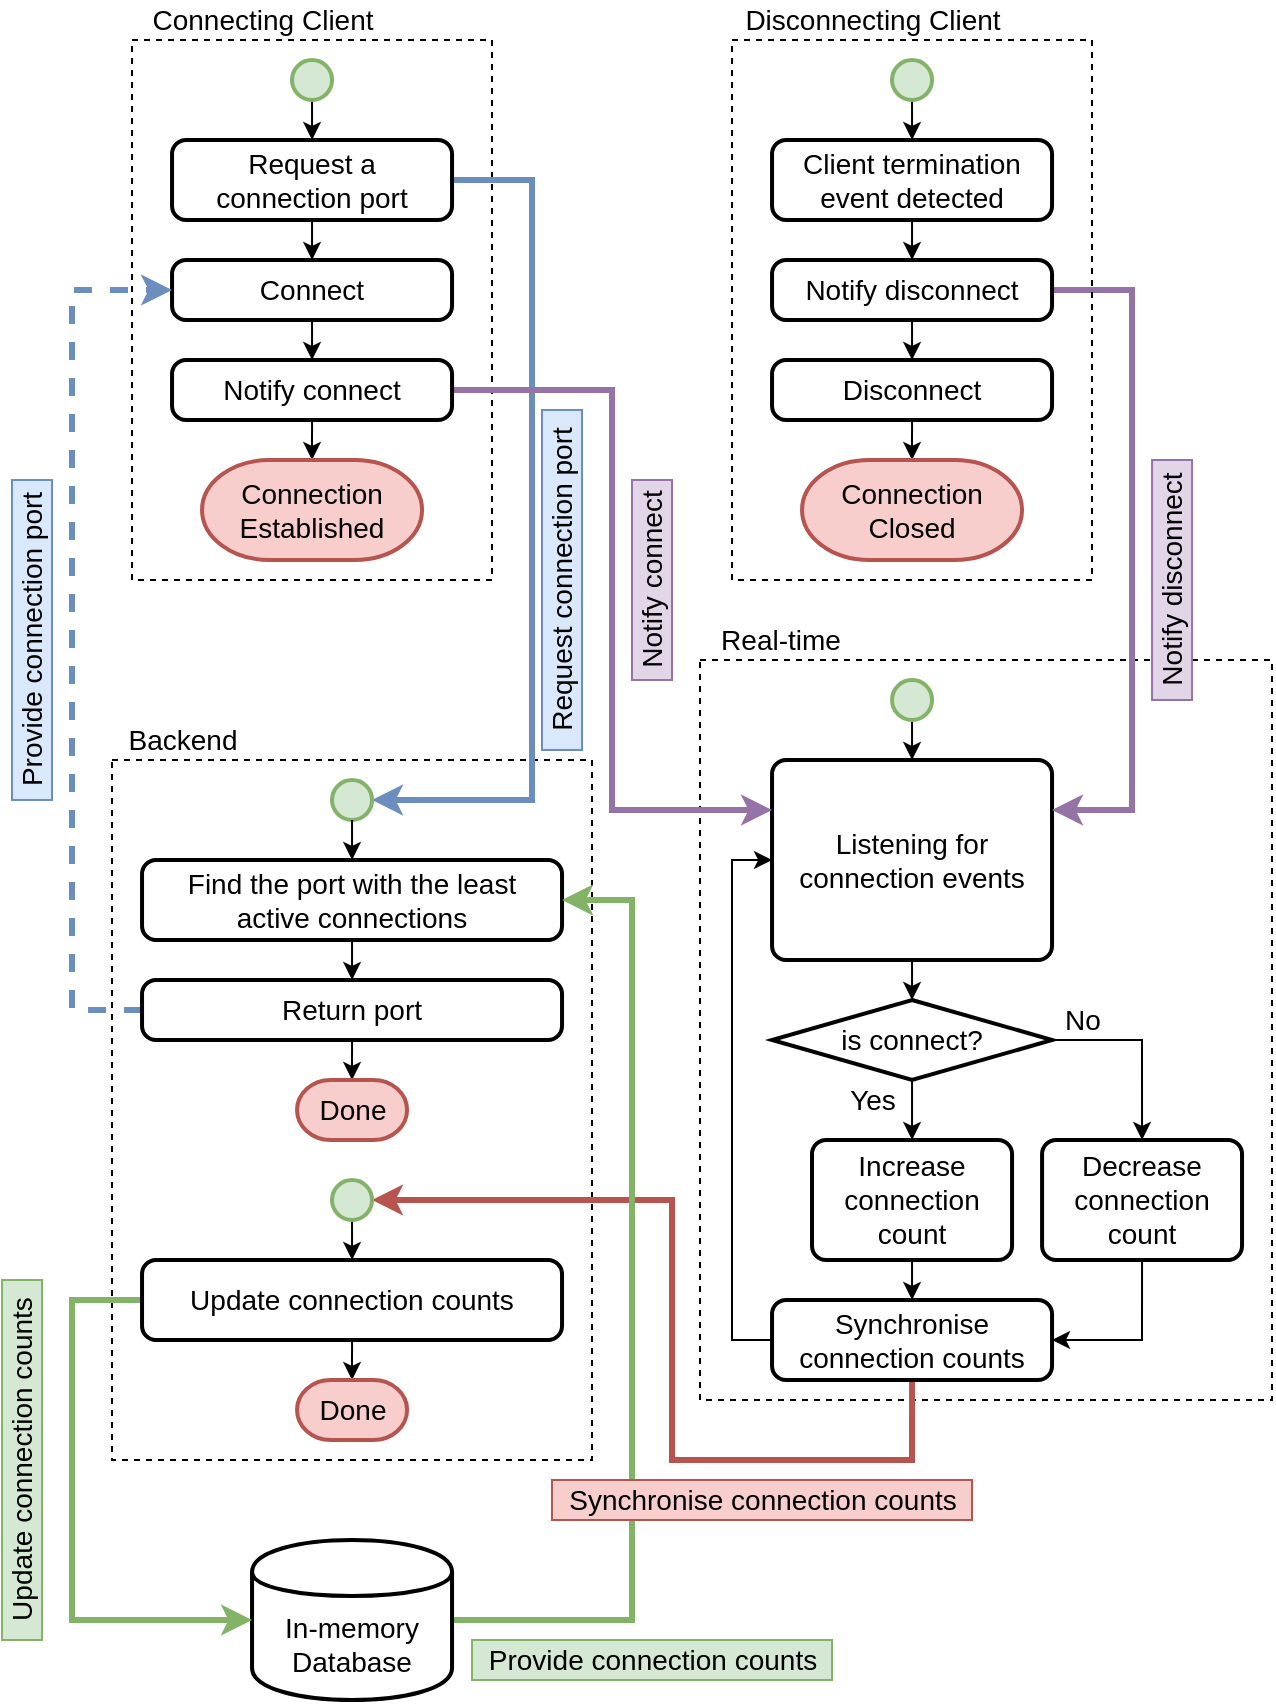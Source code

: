 <mxfile version="12.9.3" type="device"><diagram id="kqiSBvhZE7V_4Fic_YX7" name="Page-1"><mxGraphModel dx="1086" dy="2135" grid="1" gridSize="10" guides="1" tooltips="1" connect="1" arrows="1" fold="1" page="1" pageScale="1" pageWidth="827" pageHeight="1169" math="0" shadow="0"><root><mxCell id="0"/><mxCell id="1" parent="0"/><mxCell id="kX_2l3YVpSqptGHRH_Qd-7" value="" style="rounded=0;whiteSpace=wrap;html=1;strokeWidth=1;fillColor=none;fontSize=14;align=center;dashed=1;strokeColor=#000000;" parent="1" vertex="1"><mxGeometry x="414" y="-780" width="286" height="370" as="geometry"/></mxCell><mxCell id="kX_2l3YVpSqptGHRH_Qd-5" value="" style="rounded=0;whiteSpace=wrap;html=1;strokeWidth=1;fillColor=none;fontSize=14;align=center;dashed=1;strokeColor=#000000;" parent="1" vertex="1"><mxGeometry x="120" y="-730" width="240" height="350" as="geometry"/></mxCell><mxCell id="kX_2l3YVpSqptGHRH_Qd-1" value="" style="rounded=0;whiteSpace=wrap;html=1;strokeWidth=1;fillColor=none;fontSize=14;align=center;dashed=1;strokeColor=#000000;" parent="1" vertex="1"><mxGeometry x="130.02" y="-1090" width="179.98" height="270" as="geometry"/></mxCell><mxCell id="I41rCA84jq2HXnN7RcFt-4" style="edgeStyle=orthogonalEdgeStyle;rounded=0;orthogonalLoop=1;jettySize=auto;html=1;exitX=0.5;exitY=1;exitDx=0;exitDy=0;exitPerimeter=0;entryX=0.5;entryY=0;entryDx=0;entryDy=0;strokeWidth=1;fontSize=14;" parent="1" source="J-NIHnJjRotaW8d785yF-7" target="J-NIHnJjRotaW8d785yF-8" edge="1"><mxGeometry relative="1" as="geometry"/></mxCell><mxCell id="J-NIHnJjRotaW8d785yF-7" value="" style="strokeWidth=2;html=1;shape=mxgraph.flowchart.start_2;whiteSpace=wrap;fillColor=#d5e8d4;strokeColor=#82b366;fontSize=14;" parent="1" vertex="1"><mxGeometry x="510.02" y="-770" width="20" height="20" as="geometry"/></mxCell><mxCell id="I41rCA84jq2HXnN7RcFt-5" style="edgeStyle=orthogonalEdgeStyle;rounded=0;orthogonalLoop=1;jettySize=auto;html=1;exitX=0.5;exitY=1;exitDx=0;exitDy=0;entryX=0.5;entryY=0;entryDx=0;entryDy=0;strokeWidth=1;fontSize=14;" parent="1" source="J-NIHnJjRotaW8d785yF-8" target="J-NIHnJjRotaW8d785yF-22" edge="1"><mxGeometry relative="1" as="geometry"/></mxCell><mxCell id="J-NIHnJjRotaW8d785yF-8" value="Listening for connection events" style="rounded=1;whiteSpace=wrap;html=1;absoluteArcSize=1;arcSize=14;strokeWidth=2;fontSize=14;" parent="1" vertex="1"><mxGeometry x="450.02" y="-730" width="140" height="100" as="geometry"/></mxCell><mxCell id="I41rCA84jq2HXnN7RcFt-6" style="edgeStyle=orthogonalEdgeStyle;rounded=0;orthogonalLoop=1;jettySize=auto;html=1;exitX=0.5;exitY=1;exitDx=0;exitDy=0;entryX=0.5;entryY=0;entryDx=0;entryDy=0;strokeWidth=1;fontSize=14;" parent="1" source="J-NIHnJjRotaW8d785yF-22" target="J-NIHnJjRotaW8d785yF-27" edge="1"><mxGeometry relative="1" as="geometry"/></mxCell><mxCell id="pXk3_1tx4LlWcuk2ucLM-67" style="edgeStyle=orthogonalEdgeStyle;rounded=0;orthogonalLoop=1;jettySize=auto;html=1;exitX=1;exitY=0.5;exitDx=0;exitDy=0;entryX=0.5;entryY=0;entryDx=0;entryDy=0;strokeWidth=1;fontSize=14;" parent="1" source="J-NIHnJjRotaW8d785yF-22" target="I41rCA84jq2HXnN7RcFt-3" edge="1"><mxGeometry relative="1" as="geometry"/></mxCell><mxCell id="J-NIHnJjRotaW8d785yF-22" value="is connect?" style="rhombus;whiteSpace=wrap;html=1;strokeWidth=2;fontSize=14;align=center;" parent="1" vertex="1"><mxGeometry x="450.02" y="-610" width="140" height="40" as="geometry"/></mxCell><mxCell id="I41rCA84jq2HXnN7RcFt-7" style="edgeStyle=orthogonalEdgeStyle;rounded=0;orthogonalLoop=1;jettySize=auto;html=1;exitX=0.5;exitY=1;exitDx=0;exitDy=0;entryX=0.5;entryY=0;entryDx=0;entryDy=0;strokeWidth=1;fontSize=14;" parent="1" source="J-NIHnJjRotaW8d785yF-27" target="I41rCA84jq2HXnN7RcFt-1" edge="1"><mxGeometry relative="1" as="geometry"/></mxCell><mxCell id="J-NIHnJjRotaW8d785yF-27" value="Increase connection count" style="rounded=1;whiteSpace=wrap;html=1;absoluteArcSize=1;arcSize=14;strokeWidth=2;fontSize=14;" parent="1" vertex="1"><mxGeometry x="470.01" y="-540" width="100.02" height="60" as="geometry"/></mxCell><mxCell id="IiG5rglLq7VDJeT8xGZI-2" style="edgeStyle=orthogonalEdgeStyle;rounded=0;orthogonalLoop=1;jettySize=auto;html=1;exitX=0;exitY=0.5;exitDx=0;exitDy=0;entryX=0;entryY=0.5;entryDx=0;entryDy=0;strokeWidth=1;fontSize=14;" parent="1" source="I41rCA84jq2HXnN7RcFt-1" target="J-NIHnJjRotaW8d785yF-8" edge="1"><mxGeometry relative="1" as="geometry"/></mxCell><mxCell id="pXk3_1tx4LlWcuk2ucLM-68" style="edgeStyle=orthogonalEdgeStyle;rounded=0;orthogonalLoop=1;jettySize=auto;html=1;exitX=0.5;exitY=1;exitDx=0;exitDy=0;entryX=1;entryY=0.5;entryDx=0;entryDy=0;entryPerimeter=0;strokeWidth=3;fontSize=14;fillColor=#f8cecc;strokeColor=#b85450;" parent="1" source="I41rCA84jq2HXnN7RcFt-1" target="pXk3_1tx4LlWcuk2ucLM-40" edge="1"><mxGeometry relative="1" as="geometry"><Array as="points"><mxPoint x="520" y="-380"/><mxPoint x="400" y="-380"/><mxPoint x="400" y="-510"/></Array></mxGeometry></mxCell><mxCell id="I41rCA84jq2HXnN7RcFt-1" value="Synchronise connection counts" style="rounded=1;whiteSpace=wrap;html=1;absoluteArcSize=1;arcSize=14;strokeWidth=2;fontSize=14;" parent="1" vertex="1"><mxGeometry x="450.02" y="-460" width="140" height="40" as="geometry"/></mxCell><mxCell id="I41rCA84jq2HXnN7RcFt-12" style="edgeStyle=orthogonalEdgeStyle;rounded=0;orthogonalLoop=1;jettySize=auto;html=1;exitX=0.5;exitY=1;exitDx=0;exitDy=0;entryX=1;entryY=0.5;entryDx=0;entryDy=0;strokeWidth=1;fontSize=14;" parent="1" source="I41rCA84jq2HXnN7RcFt-3" target="I41rCA84jq2HXnN7RcFt-1" edge="1"><mxGeometry relative="1" as="geometry"/></mxCell><mxCell id="I41rCA84jq2HXnN7RcFt-3" value="Decrease connection count" style="rounded=1;whiteSpace=wrap;html=1;absoluteArcSize=1;arcSize=14;strokeWidth=2;fontSize=14;" parent="1" vertex="1"><mxGeometry x="585.04" y="-540" width="99.98" height="60" as="geometry"/></mxCell><mxCell id="I41rCA84jq2HXnN7RcFt-10" value="No" style="text;html=1;align=center;verticalAlign=middle;resizable=0;points=[];autosize=1;fontSize=14;" parent="1" vertex="1"><mxGeometry x="590.02" y="-610" width="30" height="20" as="geometry"/></mxCell><mxCell id="I41rCA84jq2HXnN7RcFt-11" value="Yes" style="text;html=1;align=center;verticalAlign=middle;resizable=0;points=[];autosize=1;fontSize=14;" parent="1" vertex="1"><mxGeometry x="480.02" y="-570" width="40" height="20" as="geometry"/></mxCell><mxCell id="IiG5rglLq7VDJeT8xGZI-3" style="edgeStyle=orthogonalEdgeStyle;rounded=0;orthogonalLoop=1;jettySize=auto;html=1;exitX=0.5;exitY=1;exitDx=0;exitDy=0;exitPerimeter=0;entryX=0.5;entryY=0;entryDx=0;entryDy=0;strokeWidth=1;fontSize=14;" parent="1" source="IiG5rglLq7VDJeT8xGZI-4" target="IiG5rglLq7VDJeT8xGZI-6" edge="1"><mxGeometry relative="1" as="geometry"/></mxCell><mxCell id="IiG5rglLq7VDJeT8xGZI-4" value="" style="strokeWidth=2;html=1;shape=mxgraph.flowchart.start_2;whiteSpace=wrap;fillColor=#d5e8d4;strokeColor=#82b366;fontSize=14;" parent="1" vertex="1"><mxGeometry x="210.02" y="-1080" width="20" height="20" as="geometry"/></mxCell><mxCell id="IiG5rglLq7VDJeT8xGZI-5" style="edgeStyle=orthogonalEdgeStyle;rounded=0;orthogonalLoop=1;jettySize=auto;html=1;exitX=0.5;exitY=1;exitDx=0;exitDy=0;entryX=0.5;entryY=0;entryDx=0;entryDy=0;strokeWidth=1;fontSize=14;" parent="1" source="IiG5rglLq7VDJeT8xGZI-6" edge="1"><mxGeometry relative="1" as="geometry"><mxPoint x="220.02" y="-980" as="targetPoint"/></mxGeometry></mxCell><mxCell id="pXk3_1tx4LlWcuk2ucLM-48" style="edgeStyle=orthogonalEdgeStyle;rounded=0;orthogonalLoop=1;jettySize=auto;html=1;exitX=1;exitY=0.5;exitDx=0;exitDy=0;entryX=1;entryY=0.5;entryDx=0;entryDy=0;strokeWidth=3;fontSize=14;fillColor=#dae8fc;strokeColor=#6c8ebf;entryPerimeter=0;" parent="1" source="IiG5rglLq7VDJeT8xGZI-6" target="pXk3_1tx4LlWcuk2ucLM-28" edge="1"><mxGeometry relative="1" as="geometry"><mxPoint x="345.02" y="-715" as="targetPoint"/><Array as="points"><mxPoint x="330" y="-1020"/><mxPoint x="330" y="-710"/></Array></mxGeometry></mxCell><mxCell id="IiG5rglLq7VDJeT8xGZI-6" value="Request a &lt;br&gt;connection port" style="rounded=1;whiteSpace=wrap;html=1;absoluteArcSize=1;arcSize=14;strokeWidth=2;fontSize=14;" parent="1" vertex="1"><mxGeometry x="150.02" y="-1040" width="140" height="40" as="geometry"/></mxCell><mxCell id="IiG5rglLq7VDJeT8xGZI-10" style="edgeStyle=orthogonalEdgeStyle;rounded=0;orthogonalLoop=1;jettySize=auto;html=1;exitX=0.5;exitY=1;exitDx=0;exitDy=0;entryX=0.5;entryY=0;entryDx=0;entryDy=0;strokeWidth=1;fontSize=14;" parent="1" source="IiG5rglLq7VDJeT8xGZI-8" target="IiG5rglLq7VDJeT8xGZI-9" edge="1"><mxGeometry relative="1" as="geometry"/></mxCell><mxCell id="IiG5rglLq7VDJeT8xGZI-8" value="Connect" style="rounded=1;whiteSpace=wrap;html=1;absoluteArcSize=1;arcSize=14;strokeWidth=2;fontSize=14;" parent="1" vertex="1"><mxGeometry x="150.02" y="-980" width="140" height="30" as="geometry"/></mxCell><mxCell id="IiG5rglLq7VDJeT8xGZI-15" style="edgeStyle=orthogonalEdgeStyle;rounded=0;orthogonalLoop=1;jettySize=auto;html=1;exitX=0.5;exitY=1;exitDx=0;exitDy=0;strokeWidth=1;fontSize=14;" parent="1" source="IiG5rglLq7VDJeT8xGZI-9" edge="1"><mxGeometry relative="1" as="geometry"><mxPoint x="220.016" y="-880" as="targetPoint"/></mxGeometry></mxCell><mxCell id="pXk3_1tx4LlWcuk2ucLM-55" style="edgeStyle=orthogonalEdgeStyle;rounded=0;orthogonalLoop=1;jettySize=auto;html=1;exitX=1;exitY=0.5;exitDx=0;exitDy=0;entryX=0;entryY=0.25;entryDx=0;entryDy=0;strokeWidth=3;fontSize=14;fillColor=#e1d5e7;strokeColor=#9673a6;" parent="1" source="IiG5rglLq7VDJeT8xGZI-9" target="J-NIHnJjRotaW8d785yF-8" edge="1"><mxGeometry relative="1" as="geometry"><Array as="points"><mxPoint x="370" y="-915"/><mxPoint x="370" y="-705"/></Array></mxGeometry></mxCell><mxCell id="IiG5rglLq7VDJeT8xGZI-9" value="Notify connect" style="rounded=1;whiteSpace=wrap;html=1;absoluteArcSize=1;arcSize=14;strokeWidth=2;fontSize=14;" parent="1" vertex="1"><mxGeometry x="150.02" y="-930" width="140" height="30" as="geometry"/></mxCell><mxCell id="pXk3_1tx4LlWcuk2ucLM-1" value="Connection&lt;br&gt;Established" style="strokeWidth=2;html=1;shape=mxgraph.flowchart.terminator;whiteSpace=wrap;fontSize=14;fillColor=#f8cecc;strokeColor=#b85450;" parent="1" vertex="1"><mxGeometry x="165.02" y="-880" width="110" height="50" as="geometry"/></mxCell><mxCell id="pXk3_1tx4LlWcuk2ucLM-2" style="edgeStyle=orthogonalEdgeStyle;rounded=0;orthogonalLoop=1;jettySize=auto;html=1;exitX=0.5;exitY=1;exitDx=0;exitDy=0;exitPerimeter=0;entryX=0.5;entryY=0;entryDx=0;entryDy=0;strokeWidth=1;fontSize=14;" parent="1" source="pXk3_1tx4LlWcuk2ucLM-3" target="pXk3_1tx4LlWcuk2ucLM-5" edge="1"><mxGeometry relative="1" as="geometry"/></mxCell><mxCell id="pXk3_1tx4LlWcuk2ucLM-3" value="" style="strokeWidth=2;html=1;shape=mxgraph.flowchart.start_2;whiteSpace=wrap;fillColor=#d5e8d4;strokeColor=#82b366;fontSize=14;" parent="1" vertex="1"><mxGeometry x="510.02" y="-1080" width="20" height="20" as="geometry"/></mxCell><mxCell id="pXk3_1tx4LlWcuk2ucLM-4" style="edgeStyle=orthogonalEdgeStyle;rounded=0;orthogonalLoop=1;jettySize=auto;html=1;exitX=0.5;exitY=1;exitDx=0;exitDy=0;entryX=0.5;entryY=0;entryDx=0;entryDy=0;strokeWidth=1;fontSize=14;" parent="1" source="pXk3_1tx4LlWcuk2ucLM-5" edge="1"><mxGeometry relative="1" as="geometry"><mxPoint x="520.02" y="-980" as="targetPoint"/></mxGeometry></mxCell><mxCell id="pXk3_1tx4LlWcuk2ucLM-5" value="Client termination event detected" style="rounded=1;whiteSpace=wrap;html=1;absoluteArcSize=1;arcSize=14;strokeWidth=2;fontSize=14;" parent="1" vertex="1"><mxGeometry x="450.02" y="-1040" width="140" height="40" as="geometry"/></mxCell><mxCell id="pXk3_1tx4LlWcuk2ucLM-6" style="edgeStyle=orthogonalEdgeStyle;rounded=0;orthogonalLoop=1;jettySize=auto;html=1;exitX=0.5;exitY=1;exitDx=0;exitDy=0;entryX=0.5;entryY=0;entryDx=0;entryDy=0;strokeWidth=1;fontSize=14;" parent="1" source="pXk3_1tx4LlWcuk2ucLM-7" target="pXk3_1tx4LlWcuk2ucLM-9" edge="1"><mxGeometry relative="1" as="geometry"/></mxCell><mxCell id="pXk3_1tx4LlWcuk2ucLM-58" style="edgeStyle=orthogonalEdgeStyle;rounded=0;orthogonalLoop=1;jettySize=auto;html=1;exitX=1;exitY=0.5;exitDx=0;exitDy=0;entryX=1;entryY=0.25;entryDx=0;entryDy=0;strokeWidth=3;fontSize=14;fillColor=#e1d5e7;strokeColor=#9673a6;" parent="1" source="pXk3_1tx4LlWcuk2ucLM-7" target="J-NIHnJjRotaW8d785yF-8" edge="1"><mxGeometry relative="1" as="geometry"><Array as="points"><mxPoint x="630" y="-965"/><mxPoint x="630" y="-705"/></Array></mxGeometry></mxCell><mxCell id="pXk3_1tx4LlWcuk2ucLM-7" value="Notify disconnect" style="rounded=1;whiteSpace=wrap;html=1;absoluteArcSize=1;arcSize=14;strokeWidth=2;fontSize=14;" parent="1" vertex="1"><mxGeometry x="450.02" y="-980" width="140" height="30" as="geometry"/></mxCell><mxCell id="pXk3_1tx4LlWcuk2ucLM-8" style="edgeStyle=orthogonalEdgeStyle;rounded=0;orthogonalLoop=1;jettySize=auto;html=1;exitX=0.5;exitY=1;exitDx=0;exitDy=0;strokeWidth=1;fontSize=14;" parent="1" source="pXk3_1tx4LlWcuk2ucLM-9" edge="1"><mxGeometry relative="1" as="geometry"><mxPoint x="520.016" y="-880" as="targetPoint"/></mxGeometry></mxCell><mxCell id="pXk3_1tx4LlWcuk2ucLM-9" value="Disconnect" style="rounded=1;whiteSpace=wrap;html=1;absoluteArcSize=1;arcSize=14;strokeWidth=2;fontSize=14;" parent="1" vertex="1"><mxGeometry x="450.02" y="-930" width="140" height="30" as="geometry"/></mxCell><mxCell id="pXk3_1tx4LlWcuk2ucLM-10" value="Connection Closed" style="strokeWidth=2;html=1;shape=mxgraph.flowchart.terminator;whiteSpace=wrap;fontSize=14;fillColor=#f8cecc;strokeColor=#b85450;" parent="1" vertex="1"><mxGeometry x="465.02" y="-880" width="110" height="50" as="geometry"/></mxCell><mxCell id="pXk3_1tx4LlWcuk2ucLM-28" value="" style="strokeWidth=2;html=1;shape=mxgraph.flowchart.start_2;whiteSpace=wrap;fillColor=#d5e8d4;strokeColor=#82b366;fontSize=14;" parent="1" vertex="1"><mxGeometry x="230.02" y="-720" width="20" height="20" as="geometry"/></mxCell><mxCell id="pXk3_1tx4LlWcuk2ucLM-50" style="edgeStyle=orthogonalEdgeStyle;rounded=0;orthogonalLoop=1;jettySize=auto;html=1;exitX=0;exitY=0.5;exitDx=0;exitDy=0;entryX=0;entryY=0.5;entryDx=0;entryDy=0;strokeWidth=3;fontSize=14;dashed=1;fillColor=#dae8fc;strokeColor=#6c8ebf;" parent="1" source="pXk3_1tx4LlWcuk2ucLM-36" target="IiG5rglLq7VDJeT8xGZI-8" edge="1"><mxGeometry relative="1" as="geometry"><Array as="points"><mxPoint x="100" y="-605"/><mxPoint x="100" y="-965"/></Array></mxGeometry></mxCell><mxCell id="pXk3_1tx4LlWcuk2ucLM-51" style="edgeStyle=orthogonalEdgeStyle;rounded=0;orthogonalLoop=1;jettySize=auto;html=1;exitX=0.5;exitY=1;exitDx=0;exitDy=0;entryX=0.5;entryY=0;entryDx=0;entryDy=0;strokeWidth=1;fontSize=14;" parent="1" source="pXk3_1tx4LlWcuk2ucLM-30" target="pXk3_1tx4LlWcuk2ucLM-36" edge="1"><mxGeometry relative="1" as="geometry"/></mxCell><mxCell id="pXk3_1tx4LlWcuk2ucLM-30" value="Find the port with the least &lt;br&gt;active connections" style="rounded=1;whiteSpace=wrap;html=1;absoluteArcSize=1;arcSize=14;strokeWidth=2;fontSize=14;" parent="1" vertex="1"><mxGeometry x="135.02" y="-680" width="210" height="40" as="geometry"/></mxCell><mxCell id="pXk3_1tx4LlWcuk2ucLM-33" style="edgeStyle=orthogonalEdgeStyle;rounded=0;orthogonalLoop=1;jettySize=auto;html=1;exitX=0.5;exitY=1;exitDx=0;exitDy=0;strokeWidth=1;fontSize=14;" parent="1" edge="1"><mxGeometry relative="1" as="geometry"><mxPoint x="240.016" y="-570" as="targetPoint"/><mxPoint x="240.02" y="-590" as="sourcePoint"/></mxGeometry></mxCell><mxCell id="pXk3_1tx4LlWcuk2ucLM-35" value="Done" style="strokeWidth=2;html=1;shape=mxgraph.flowchart.terminator;whiteSpace=wrap;fontSize=14;fillColor=#f8cecc;strokeColor=#b85450;" parent="1" vertex="1"><mxGeometry x="212.51" y="-570" width="55.02" height="30" as="geometry"/></mxCell><mxCell id="pXk3_1tx4LlWcuk2ucLM-36" value="Return port" style="rounded=1;whiteSpace=wrap;html=1;absoluteArcSize=1;arcSize=14;strokeWidth=2;fontSize=14;" parent="1" vertex="1"><mxGeometry x="135.02" y="-620" width="210" height="30" as="geometry"/></mxCell><mxCell id="kX_2l3YVpSqptGHRH_Qd-11" style="edgeStyle=orthogonalEdgeStyle;rounded=0;orthogonalLoop=1;jettySize=auto;html=1;exitX=1;exitY=0.5;exitDx=0;exitDy=0;entryX=1;entryY=0.5;entryDx=0;entryDy=0;strokeWidth=3;fontSize=14;fillColor=#d5e8d4;strokeColor=#82b366;" parent="1" source="pXk3_1tx4LlWcuk2ucLM-38" target="pXk3_1tx4LlWcuk2ucLM-30" edge="1"><mxGeometry relative="1" as="geometry"><Array as="points"><mxPoint x="380" y="-300"/><mxPoint x="380" y="-660"/></Array></mxGeometry></mxCell><mxCell id="pXk3_1tx4LlWcuk2ucLM-38" value="In-memory&lt;br&gt;Database" style="shape=cylinder;whiteSpace=wrap;html=1;boundedLbl=1;backgroundOutline=1;strokeWidth=2;fillColor=none;fontSize=14;align=center;" parent="1" vertex="1"><mxGeometry x="190.02" y="-340" width="100" height="80" as="geometry"/></mxCell><mxCell id="pXk3_1tx4LlWcuk2ucLM-62" style="edgeStyle=orthogonalEdgeStyle;rounded=0;orthogonalLoop=1;jettySize=auto;html=1;exitX=0.5;exitY=1;exitDx=0;exitDy=0;exitPerimeter=0;entryX=0.5;entryY=0;entryDx=0;entryDy=0;strokeWidth=1;fontSize=14;" parent="1" source="pXk3_1tx4LlWcuk2ucLM-40" target="pXk3_1tx4LlWcuk2ucLM-45" edge="1"><mxGeometry relative="1" as="geometry"/></mxCell><mxCell id="pXk3_1tx4LlWcuk2ucLM-40" value="" style="strokeWidth=2;html=1;shape=mxgraph.flowchart.start_2;whiteSpace=wrap;fillColor=#d5e8d4;strokeColor=#82b366;fontSize=14;" parent="1" vertex="1"><mxGeometry x="230.02" y="-520" width="20" height="20" as="geometry"/></mxCell><mxCell id="pXk3_1tx4LlWcuk2ucLM-43" style="edgeStyle=orthogonalEdgeStyle;rounded=0;orthogonalLoop=1;jettySize=auto;html=1;exitX=0.5;exitY=1;exitDx=0;exitDy=0;strokeWidth=1;fontSize=14;" parent="1" edge="1"><mxGeometry relative="1" as="geometry"><mxPoint x="240.016" y="-420" as="targetPoint"/><mxPoint x="240.02" y="-440" as="sourcePoint"/></mxGeometry></mxCell><mxCell id="pXk3_1tx4LlWcuk2ucLM-44" value="Done" style="strokeWidth=2;html=1;shape=mxgraph.flowchart.terminator;whiteSpace=wrap;fontSize=14;fillColor=#f8cecc;strokeColor=#b85450;" parent="1" vertex="1"><mxGeometry x="212.51" y="-420" width="55.02" height="30" as="geometry"/></mxCell><mxCell id="pXk3_1tx4LlWcuk2ucLM-64" style="edgeStyle=orthogonalEdgeStyle;rounded=0;orthogonalLoop=1;jettySize=auto;html=1;exitX=0;exitY=0.5;exitDx=0;exitDy=0;entryX=0;entryY=0.5;entryDx=0;entryDy=0;strokeWidth=3;fontSize=14;fillColor=#d5e8d4;strokeColor=#82b366;" parent="1" source="pXk3_1tx4LlWcuk2ucLM-45" target="pXk3_1tx4LlWcuk2ucLM-38" edge="1"><mxGeometry relative="1" as="geometry"><Array as="points"><mxPoint x="100" y="-460"/><mxPoint x="100" y="-300"/></Array></mxGeometry></mxCell><mxCell id="pXk3_1tx4LlWcuk2ucLM-45" value="Update connection counts" style="rounded=1;whiteSpace=wrap;html=1;absoluteArcSize=1;arcSize=14;strokeWidth=2;fontSize=14;" parent="1" vertex="1"><mxGeometry x="135.02" y="-480" width="210" height="40" as="geometry"/></mxCell><mxCell id="pXk3_1tx4LlWcuk2ucLM-47" value="Provide connection port" style="text;html=1;align=center;verticalAlign=middle;resizable=0;points=[];autosize=1;fontSize=14;rotation=-90;fillColor=#dae8fc;strokeColor=#6c8ebf;" parent="1" vertex="1"><mxGeometry x="-3.553e-15" y="-800" width="160" height="20" as="geometry"/></mxCell><mxCell id="pXk3_1tx4LlWcuk2ucLM-49" value="Request connection port" style="text;html=1;align=center;verticalAlign=middle;resizable=0;points=[];autosize=1;fontSize=14;rotation=-90;fillColor=#dae8fc;strokeColor=#6c8ebf;" parent="1" vertex="1"><mxGeometry x="260" y="-830" width="170" height="20" as="geometry"/></mxCell><mxCell id="pXk3_1tx4LlWcuk2ucLM-54" style="edgeStyle=orthogonalEdgeStyle;rounded=0;orthogonalLoop=1;jettySize=auto;html=1;exitX=0.5;exitY=1;exitDx=0;exitDy=0;entryX=0.5;entryY=0;entryDx=0;entryDy=0;strokeWidth=1;fontSize=14;" parent="1" target="pXk3_1tx4LlWcuk2ucLM-30" edge="1"><mxGeometry relative="1" as="geometry"><mxPoint x="240.02" y="-700" as="sourcePoint"/></mxGeometry></mxCell><mxCell id="pXk3_1tx4LlWcuk2ucLM-56" value="Notify connect" style="text;html=1;align=center;verticalAlign=middle;resizable=0;points=[];autosize=1;fontSize=14;rotation=-90;fillColor=#e1d5e7;strokeColor=#9673a6;" parent="1" vertex="1"><mxGeometry x="340" y="-830" width="100" height="20" as="geometry"/></mxCell><mxCell id="pXk3_1tx4LlWcuk2ucLM-59" value="Notify disconnect" style="text;html=1;align=center;verticalAlign=middle;resizable=0;points=[];autosize=1;fontSize=14;rotation=-90;fillColor=#e1d5e7;strokeColor=#9673a6;" parent="1" vertex="1"><mxGeometry x="590.02" y="-830" width="120" height="20" as="geometry"/></mxCell><mxCell id="pXk3_1tx4LlWcuk2ucLM-63" value="Synchronise connection counts" style="text;html=1;align=center;verticalAlign=middle;resizable=0;points=[];autosize=1;fontSize=14;fillColor=#f8cecc;strokeColor=#b85450;" parent="1" vertex="1"><mxGeometry x="340" y="-370" width="210" height="20" as="geometry"/></mxCell><mxCell id="pXk3_1tx4LlWcuk2ucLM-65" value="Update connection counts" style="text;html=1;align=center;verticalAlign=middle;resizable=0;points=[];autosize=1;fontSize=14;fillColor=#d5e8d4;strokeColor=#82b366;rotation=-90;" parent="1" vertex="1"><mxGeometry x="-14.98" y="-390" width="180" height="20" as="geometry"/></mxCell><mxCell id="kX_2l3YVpSqptGHRH_Qd-2" value="Connecting Client" style="text;html=1;align=center;verticalAlign=middle;resizable=0;points=[];autosize=1;fontSize=14;" parent="1" vertex="1"><mxGeometry x="130" y="-1110" width="130" height="20" as="geometry"/></mxCell><mxCell id="kX_2l3YVpSqptGHRH_Qd-3" value="" style="rounded=0;whiteSpace=wrap;html=1;strokeWidth=1;fillColor=none;fontSize=14;align=center;dashed=1;strokeColor=#000000;" parent="1" vertex="1"><mxGeometry x="430.02" y="-1090" width="179.98" height="270" as="geometry"/></mxCell><mxCell id="kX_2l3YVpSqptGHRH_Qd-4" value="Disconnecting Client" style="text;html=1;align=center;verticalAlign=middle;resizable=0;points=[];autosize=1;fontSize=14;" parent="1" vertex="1"><mxGeometry x="430.03" y="-1110" width="140" height="20" as="geometry"/></mxCell><mxCell id="kX_2l3YVpSqptGHRH_Qd-6" value="Backend" style="text;html=1;align=center;verticalAlign=middle;resizable=0;points=[];autosize=1;fontSize=14;" parent="1" vertex="1"><mxGeometry x="120.02" y="-750" width="70" height="20" as="geometry"/></mxCell><mxCell id="kX_2l3YVpSqptGHRH_Qd-9" value="Real-time" style="text;html=1;align=center;verticalAlign=middle;resizable=0;points=[];autosize=1;fontSize=14;" parent="1" vertex="1"><mxGeometry x="414" y="-800" width="80" height="20" as="geometry"/></mxCell><mxCell id="kX_2l3YVpSqptGHRH_Qd-12" value="Provide connection counts" style="text;html=1;align=center;verticalAlign=middle;resizable=0;points=[];autosize=1;fontSize=14;fillColor=#d5e8d4;strokeColor=#82b366;" parent="1" vertex="1"><mxGeometry x="300.02" y="-290" width="180" height="20" as="geometry"/></mxCell></root></mxGraphModel></diagram></mxfile>